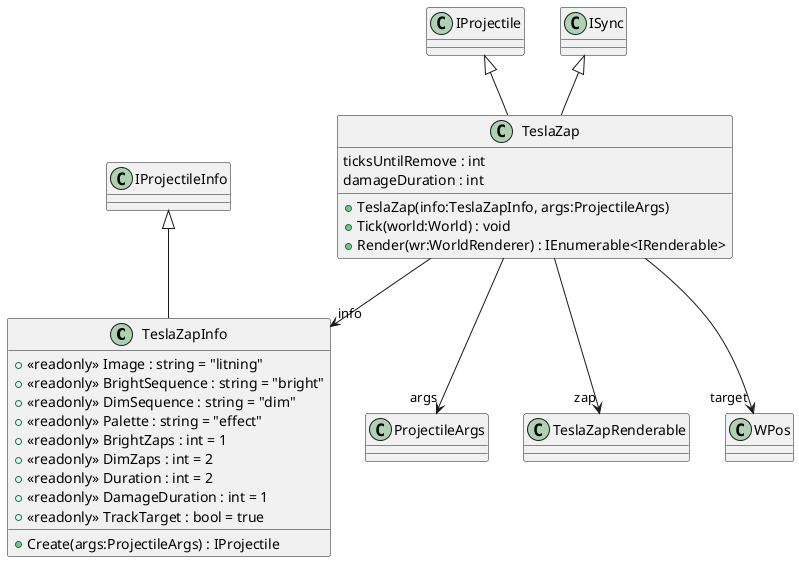@startuml
class TeslaZapInfo {
    + <<readonly>> Image : string = "litning"
    + <<readonly>> BrightSequence : string = "bright"
    + <<readonly>> DimSequence : string = "dim"
    + <<readonly>> Palette : string = "effect"
    + <<readonly>> BrightZaps : int = 1
    + <<readonly>> DimZaps : int = 2
    + <<readonly>> Duration : int = 2
    + <<readonly>> DamageDuration : int = 1
    + <<readonly>> TrackTarget : bool = true
    + Create(args:ProjectileArgs) : IProjectile
}
class TeslaZap {
    ticksUntilRemove : int
    damageDuration : int
    + TeslaZap(info:TeslaZapInfo, args:ProjectileArgs)
    + Tick(world:World) : void
    + Render(wr:WorldRenderer) : IEnumerable<IRenderable>
}
IProjectileInfo <|-- TeslaZapInfo
IProjectile <|-- TeslaZap
ISync <|-- TeslaZap
TeslaZap --> "args" ProjectileArgs
TeslaZap --> "info" TeslaZapInfo
TeslaZap --> "zap" TeslaZapRenderable
TeslaZap --> "target" WPos
@enduml
